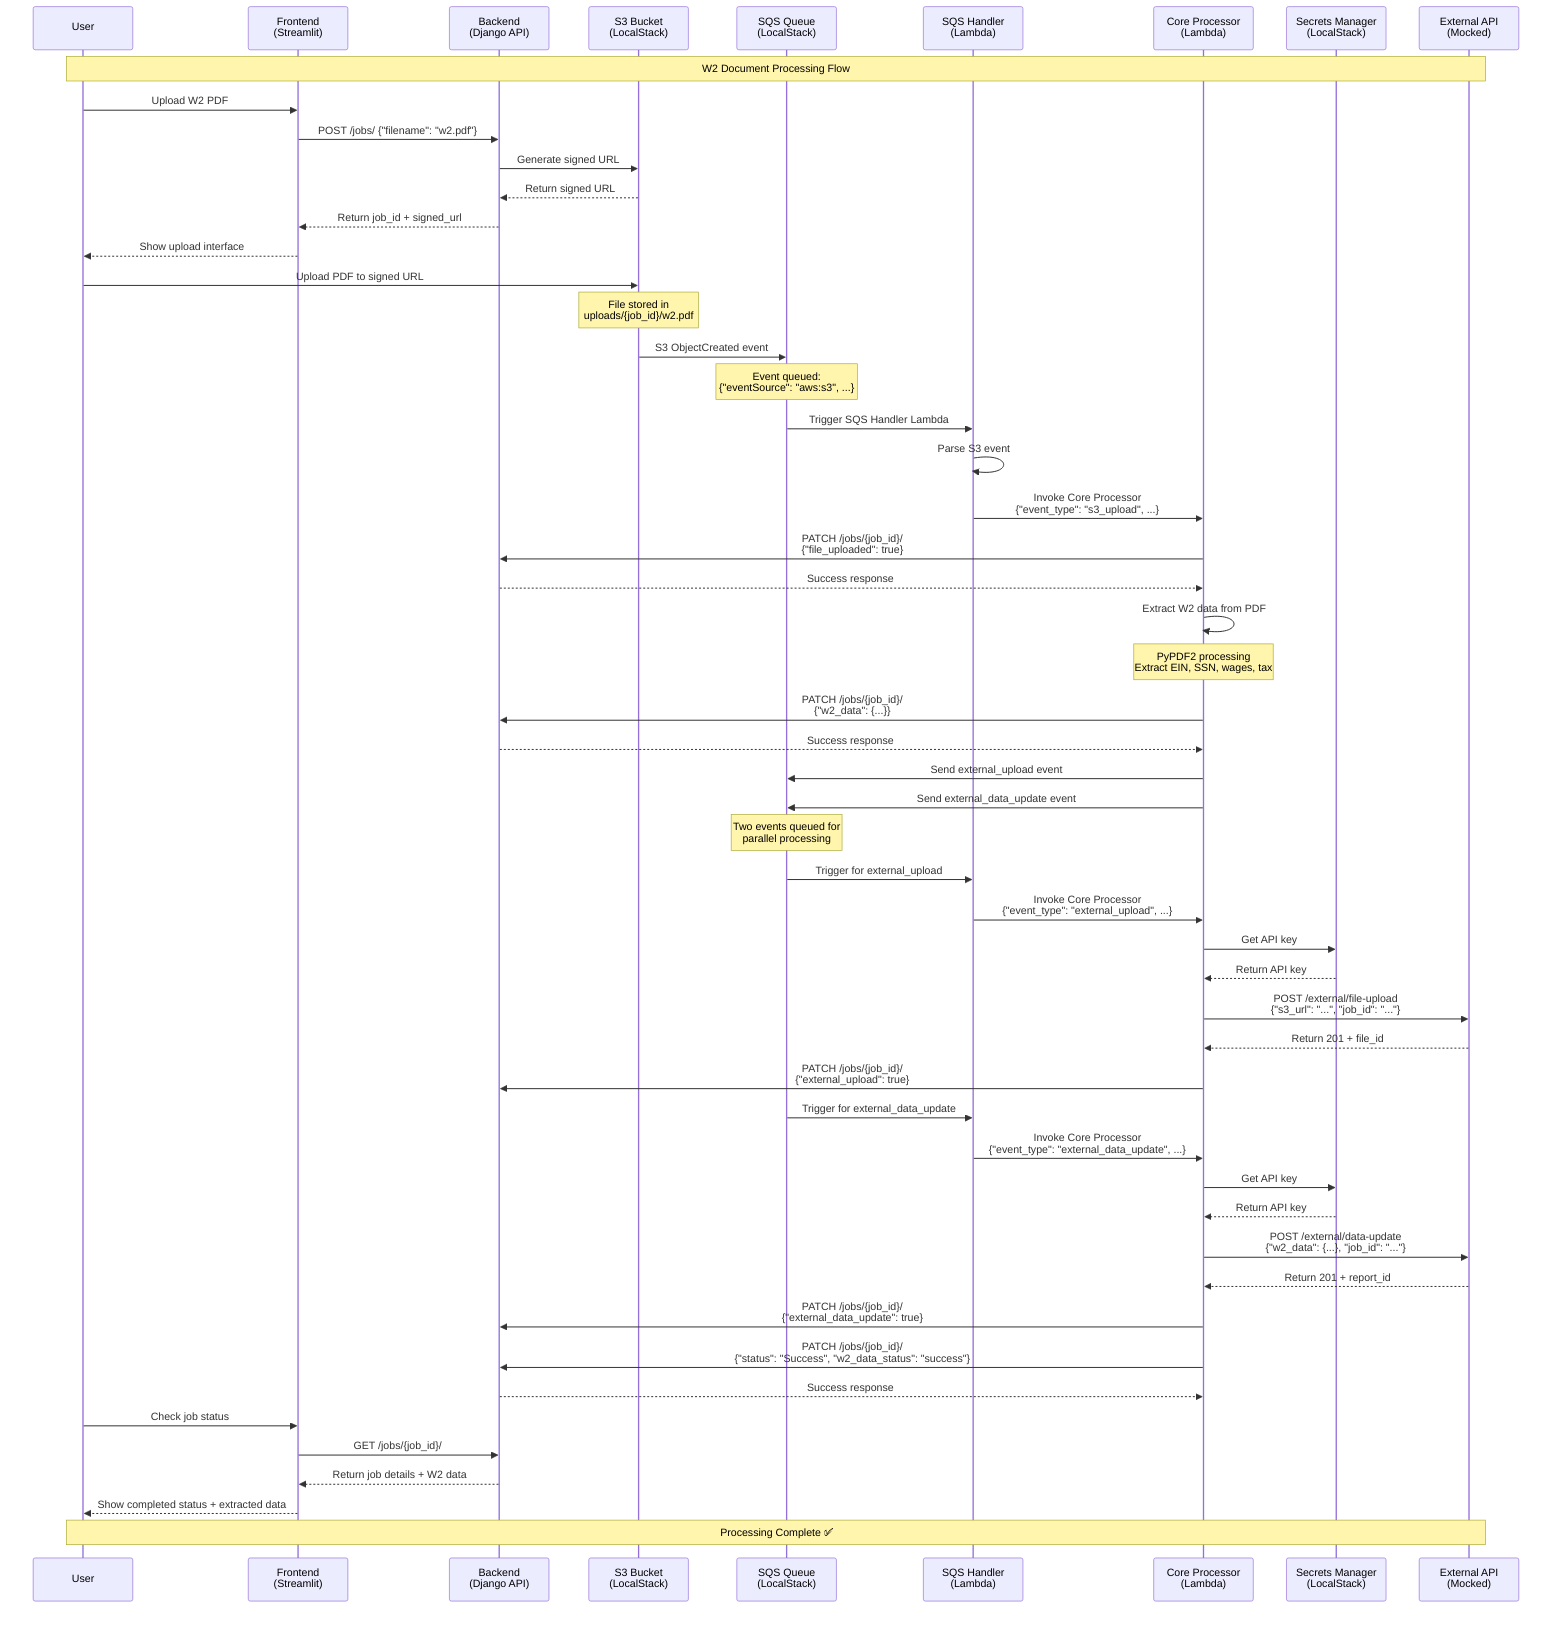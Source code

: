 sequenceDiagram
    participant U as User
    participant F as Frontend<br/>(Streamlit)
    participant B as Backend<br/>(Django API)
    participant S3 as S3 Bucket<br/>(LocalStack)
    participant SQS as SQS Queue<br/>(LocalStack)
    participant SH as SQS Handler<br/>(Lambda)
    participant CP as Core Processor<br/>(Lambda)
    participant SM as Secrets Manager<br/>(LocalStack)
    participant API as External API<br/>(Mocked)

    Note over U,API: W2 Document Processing Flow

    %% Step 1: Job Creation
    U->>F: Upload W2 PDF
    F->>B: POST /jobs/ {"filename": "w2.pdf"}
    B->>S3: Generate signed URL
    S3-->>B: Return signed URL
    B-->>F: Return job_id + signed_url
    F-->>U: Show upload interface

    %% Step 2: File Upload
    U->>S3: Upload PDF to signed URL
    Note over S3: File stored in<br/>uploads/{job_id}/w2.pdf

    %% Step 3: S3 Event Trigger
    S3->>SQS: S3 ObjectCreated event
    Note over SQS: Event queued:<br/>{"eventSource": "aws:s3", ...}

    %% Step 4: SQS Processing
    SQS->>SH: Trigger SQS Handler Lambda
    SH->>SH: Parse S3 event
    SH->>CP: Invoke Core Processor<br/>{"event_type": "s3_upload", ...}

    %% Step 5: Core Processing - S3 Upload
    CP->>B: PATCH /jobs/{job_id}/<br/>{"file_uploaded": true}
    B-->>CP: Success response

    CP->>CP: Extract W2 data from PDF
    Note over CP: PyPDF2 processing<br/>Extract EIN, SSN, wages, tax

    CP->>B: PATCH /jobs/{job_id}/<br/>{"w2_data": {...}}
    B-->>CP: Success response

    %% Step 6: Publish External Events
    CP->>SQS: Send external_upload event
    CP->>SQS: Send external_data_update event
    Note over SQS: Two events queued for<br/>parallel processing

    %% Step 7: Process External Upload Event
    SQS->>SH: Trigger for external_upload
    SH->>CP: Invoke Core Processor<br/>{"event_type": "external_upload", ...}
    CP->>SM: Get API key
    SM-->>CP: Return API key
    CP->>API: POST /external/file-upload<br/>{"s3_url": "...", "job_id": "..."}
    API-->>CP: Return 201 + file_id
    CP->>B: PATCH /jobs/{job_id}/<br/>{"external_upload": true}

    %% Step 8: Process External Data Update Event
    SQS->>SH: Trigger for external_data_update
    SH->>CP: Invoke Core Processor<br/>{"event_type": "external_data_update", ...}
    CP->>SM: Get API key
    SM-->>CP: Return API key
    CP->>API: POST /external/data-update<br/>{"w2_data": {...}, "job_id": "..."}
    API-->>CP: Return 201 + report_id
    CP->>B: PATCH /jobs/{job_id}/<br/>{"external_data_update": true}

    %% Step 9: Final Status Update
    CP->>B: PATCH /jobs/{job_id}/<br/>{"status": "Success", "w2_data_status": "success"}
    B-->>CP: Success response

    %% Step 10: User Check Status
    U->>F: Check job status
    F->>B: GET /jobs/{job_id}/
    B-->>F: Return job details + W2 data
    F-->>U: Show completed status + extracted data

    Note over U,API: Processing Complete ✅
